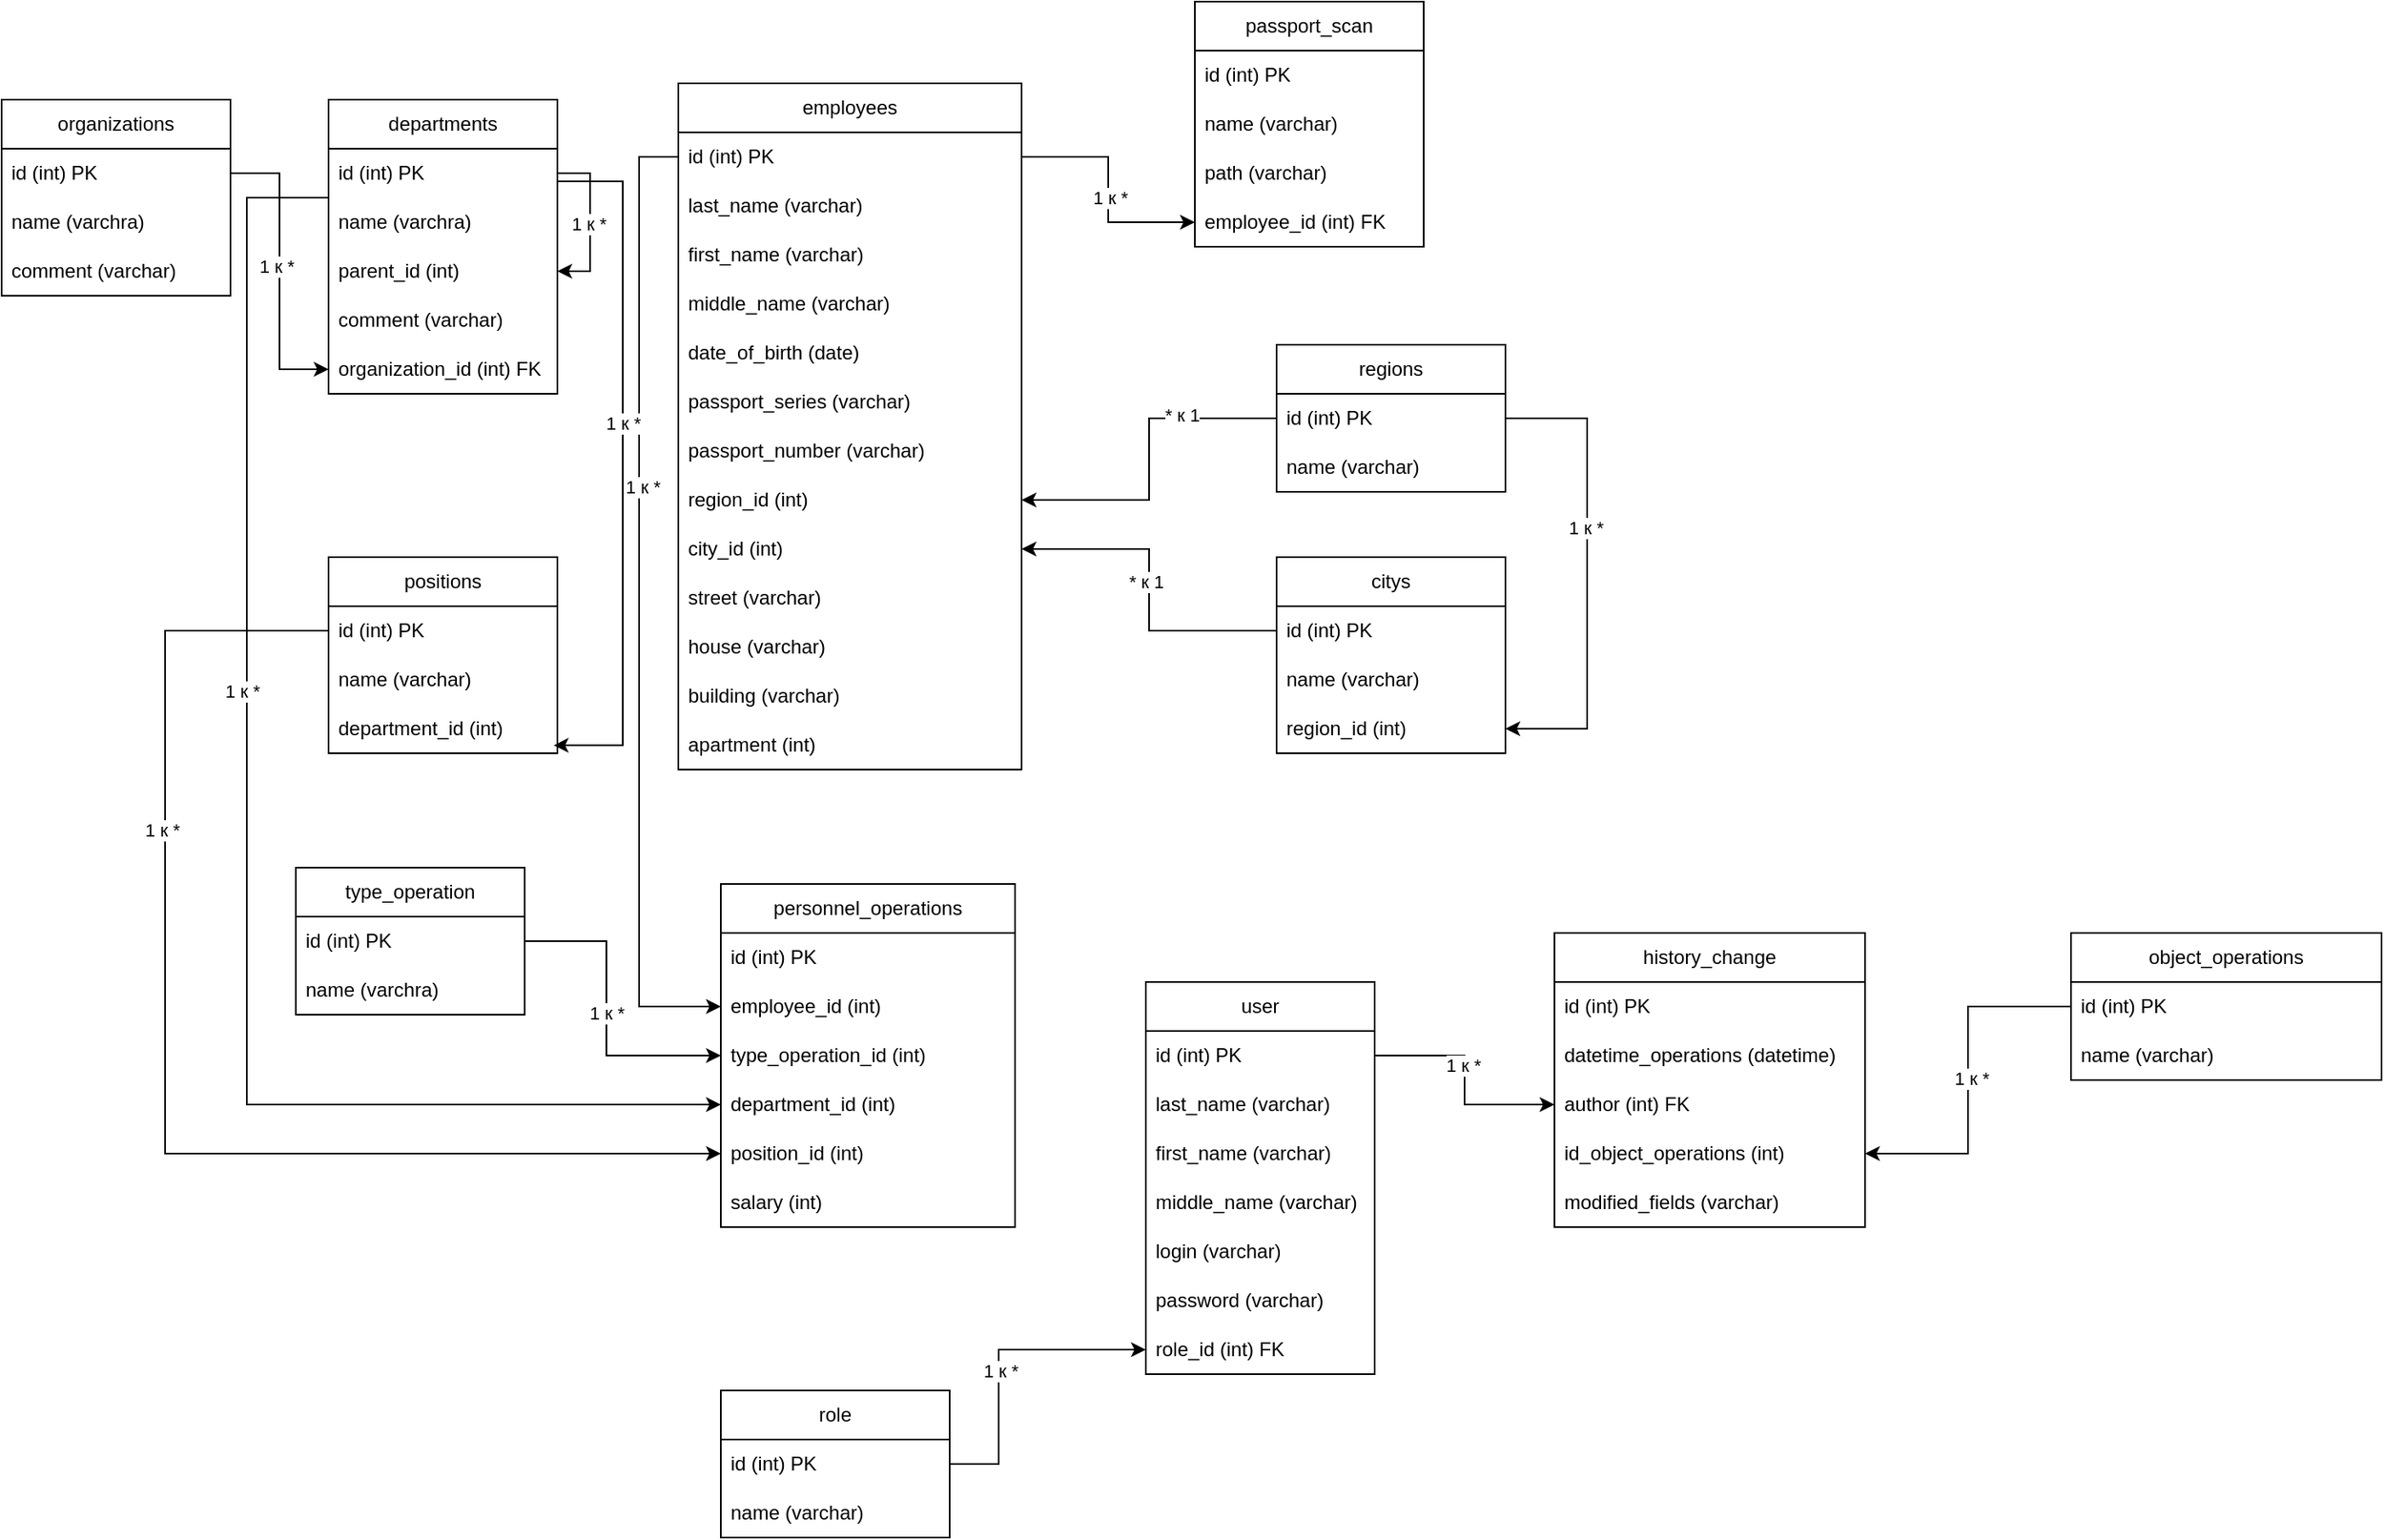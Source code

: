 <mxfile version="24.8.6">
  <diagram name="Страница — 1" id="ylpDd4naF3cbNMDQ540x">
    <mxGraphModel dx="1105" dy="549" grid="1" gridSize="10" guides="1" tooltips="1" connect="1" arrows="1" fold="1" page="1" pageScale="1" pageWidth="827" pageHeight="1169" math="0" shadow="0">
      <root>
        <mxCell id="0" />
        <mxCell id="1" parent="0" />
        <mxCell id="ieOzqEumAUP5oQInE8V0-1" value="organizations" style="swimlane;fontStyle=0;childLayout=stackLayout;horizontal=1;startSize=30;horizontalStack=0;resizeParent=1;resizeParentMax=0;resizeLast=0;collapsible=1;marginBottom=0;whiteSpace=wrap;html=1;" vertex="1" parent="1">
          <mxGeometry y="170" width="140" height="120" as="geometry" />
        </mxCell>
        <mxCell id="ieOzqEumAUP5oQInE8V0-2" value="id (int) PK" style="text;strokeColor=none;fillColor=none;align=left;verticalAlign=middle;spacingLeft=4;spacingRight=4;overflow=hidden;points=[[0,0.5],[1,0.5]];portConstraint=eastwest;rotatable=0;whiteSpace=wrap;html=1;" vertex="1" parent="ieOzqEumAUP5oQInE8V0-1">
          <mxGeometry y="30" width="140" height="30" as="geometry" />
        </mxCell>
        <mxCell id="ieOzqEumAUP5oQInE8V0-3" value="name (varchra)" style="text;strokeColor=none;fillColor=none;align=left;verticalAlign=middle;spacingLeft=4;spacingRight=4;overflow=hidden;points=[[0,0.5],[1,0.5]];portConstraint=eastwest;rotatable=0;whiteSpace=wrap;html=1;" vertex="1" parent="ieOzqEumAUP5oQInE8V0-1">
          <mxGeometry y="60" width="140" height="30" as="geometry" />
        </mxCell>
        <mxCell id="ieOzqEumAUP5oQInE8V0-4" value="comment (varchar)" style="text;strokeColor=none;fillColor=none;align=left;verticalAlign=middle;spacingLeft=4;spacingRight=4;overflow=hidden;points=[[0,0.5],[1,0.5]];portConstraint=eastwest;rotatable=0;whiteSpace=wrap;html=1;" vertex="1" parent="ieOzqEumAUP5oQInE8V0-1">
          <mxGeometry y="90" width="140" height="30" as="geometry" />
        </mxCell>
        <mxCell id="ieOzqEumAUP5oQInE8V0-5" value="departments" style="swimlane;fontStyle=0;childLayout=stackLayout;horizontal=1;startSize=30;horizontalStack=0;resizeParent=1;resizeParentMax=0;resizeLast=0;collapsible=1;marginBottom=0;whiteSpace=wrap;html=1;" vertex="1" parent="1">
          <mxGeometry x="200" y="170" width="140" height="180" as="geometry" />
        </mxCell>
        <mxCell id="ieOzqEumAUP5oQInE8V0-6" style="edgeStyle=orthogonalEdgeStyle;rounded=0;orthogonalLoop=1;jettySize=auto;html=1;entryX=1;entryY=0.5;entryDx=0;entryDy=0;" edge="1" parent="ieOzqEumAUP5oQInE8V0-5" source="ieOzqEumAUP5oQInE8V0-8" target="ieOzqEumAUP5oQInE8V0-10">
          <mxGeometry relative="1" as="geometry">
            <Array as="points">
              <mxPoint x="160" y="45" />
              <mxPoint x="160" y="105" />
            </Array>
          </mxGeometry>
        </mxCell>
        <mxCell id="ieOzqEumAUP5oQInE8V0-7" value="1 к *" style="edgeLabel;html=1;align=center;verticalAlign=middle;resizable=0;points=[];" vertex="1" connectable="0" parent="ieOzqEumAUP5oQInE8V0-6">
          <mxGeometry x="0.02" y="-1" relative="1" as="geometry">
            <mxPoint as="offset" />
          </mxGeometry>
        </mxCell>
        <mxCell id="ieOzqEumAUP5oQInE8V0-8" value="id (int) PK" style="text;strokeColor=none;fillColor=none;align=left;verticalAlign=middle;spacingLeft=4;spacingRight=4;overflow=hidden;points=[[0,0.5],[1,0.5]];portConstraint=eastwest;rotatable=0;whiteSpace=wrap;html=1;" vertex="1" parent="ieOzqEumAUP5oQInE8V0-5">
          <mxGeometry y="30" width="140" height="30" as="geometry" />
        </mxCell>
        <mxCell id="ieOzqEumAUP5oQInE8V0-9" value="name&amp;nbsp;(varchra)" style="text;strokeColor=none;fillColor=none;align=left;verticalAlign=middle;spacingLeft=4;spacingRight=4;overflow=hidden;points=[[0,0.5],[1,0.5]];portConstraint=eastwest;rotatable=0;whiteSpace=wrap;html=1;" vertex="1" parent="ieOzqEumAUP5oQInE8V0-5">
          <mxGeometry y="60" width="140" height="30" as="geometry" />
        </mxCell>
        <mxCell id="ieOzqEumAUP5oQInE8V0-10" value="parent_id (int)" style="text;strokeColor=none;fillColor=none;align=left;verticalAlign=middle;spacingLeft=4;spacingRight=4;overflow=hidden;points=[[0,0.5],[1,0.5]];portConstraint=eastwest;rotatable=0;whiteSpace=wrap;html=1;" vertex="1" parent="ieOzqEumAUP5oQInE8V0-5">
          <mxGeometry y="90" width="140" height="30" as="geometry" />
        </mxCell>
        <mxCell id="ieOzqEumAUP5oQInE8V0-11" value="comment (varchar)" style="text;strokeColor=none;fillColor=none;align=left;verticalAlign=middle;spacingLeft=4;spacingRight=4;overflow=hidden;points=[[0,0.5],[1,0.5]];portConstraint=eastwest;rotatable=0;whiteSpace=wrap;html=1;" vertex="1" parent="ieOzqEumAUP5oQInE8V0-5">
          <mxGeometry y="120" width="140" height="30" as="geometry" />
        </mxCell>
        <mxCell id="ieOzqEumAUP5oQInE8V0-12" value="&lt;div style=&quot;text-align: left;&quot;&gt;&lt;span style=&quot;text-align: center; background-color: initial;&quot;&gt;organization_id&lt;/span&gt;&lt;span style=&quot;text-align: center; background-color: initial;&quot;&gt;&amp;nbsp;(int) FK&lt;/span&gt;&lt;/div&gt;" style="text;strokeColor=none;fillColor=none;align=left;verticalAlign=middle;spacingLeft=4;spacingRight=4;overflow=hidden;points=[[0,0.5],[1,0.5]];portConstraint=eastwest;rotatable=0;whiteSpace=wrap;html=1;" vertex="1" parent="ieOzqEumAUP5oQInE8V0-5">
          <mxGeometry y="150" width="140" height="30" as="geometry" />
        </mxCell>
        <mxCell id="ieOzqEumAUP5oQInE8V0-13" style="edgeStyle=orthogonalEdgeStyle;rounded=0;orthogonalLoop=1;jettySize=auto;html=1;" edge="1" parent="1" source="ieOzqEumAUP5oQInE8V0-2" target="ieOzqEumAUP5oQInE8V0-12">
          <mxGeometry relative="1" as="geometry" />
        </mxCell>
        <mxCell id="ieOzqEumAUP5oQInE8V0-14" value="1 к *" style="edgeLabel;html=1;align=center;verticalAlign=middle;resizable=0;points=[];" vertex="1" connectable="0" parent="ieOzqEumAUP5oQInE8V0-13">
          <mxGeometry x="-0.032" y="-2" relative="1" as="geometry">
            <mxPoint as="offset" />
          </mxGeometry>
        </mxCell>
        <mxCell id="ieOzqEumAUP5oQInE8V0-15" value="employees" style="swimlane;fontStyle=0;childLayout=stackLayout;horizontal=1;startSize=30;horizontalStack=0;resizeParent=1;resizeParentMax=0;resizeLast=0;collapsible=1;marginBottom=0;whiteSpace=wrap;html=1;" vertex="1" parent="1">
          <mxGeometry x="414" y="160" width="210" height="420" as="geometry" />
        </mxCell>
        <mxCell id="ieOzqEumAUP5oQInE8V0-16" value="id (int) PK" style="text;strokeColor=none;fillColor=none;align=left;verticalAlign=middle;spacingLeft=4;spacingRight=4;overflow=hidden;points=[[0,0.5],[1,0.5]];portConstraint=eastwest;rotatable=0;whiteSpace=wrap;html=1;" vertex="1" parent="ieOzqEumAUP5oQInE8V0-15">
          <mxGeometry y="30" width="210" height="30" as="geometry" />
        </mxCell>
        <mxCell id="ieOzqEumAUP5oQInE8V0-17" value="last_name (varchar)" style="text;strokeColor=none;fillColor=none;align=left;verticalAlign=middle;spacingLeft=4;spacingRight=4;overflow=hidden;points=[[0,0.5],[1,0.5]];portConstraint=eastwest;rotatable=0;whiteSpace=wrap;html=1;" vertex="1" parent="ieOzqEumAUP5oQInE8V0-15">
          <mxGeometry y="60" width="210" height="30" as="geometry" />
        </mxCell>
        <mxCell id="ieOzqEumAUP5oQInE8V0-18" value="first_name (varchar)" style="text;strokeColor=none;fillColor=none;align=left;verticalAlign=middle;spacingLeft=4;spacingRight=4;overflow=hidden;points=[[0,0.5],[1,0.5]];portConstraint=eastwest;rotatable=0;whiteSpace=wrap;html=1;" vertex="1" parent="ieOzqEumAUP5oQInE8V0-15">
          <mxGeometry y="90" width="210" height="30" as="geometry" />
        </mxCell>
        <mxCell id="ieOzqEumAUP5oQInE8V0-19" value="middle_name (varchar)" style="text;strokeColor=none;fillColor=none;align=left;verticalAlign=middle;spacingLeft=4;spacingRight=4;overflow=hidden;points=[[0,0.5],[1,0.5]];portConstraint=eastwest;rotatable=0;whiteSpace=wrap;html=1;" vertex="1" parent="ieOzqEumAUP5oQInE8V0-15">
          <mxGeometry y="120" width="210" height="30" as="geometry" />
        </mxCell>
        <mxCell id="ieOzqEumAUP5oQInE8V0-20" value="date_of_birth (date)" style="text;strokeColor=none;fillColor=none;align=left;verticalAlign=middle;spacingLeft=4;spacingRight=4;overflow=hidden;points=[[0,0.5],[1,0.5]];portConstraint=eastwest;rotatable=0;whiteSpace=wrap;html=1;" vertex="1" parent="ieOzqEumAUP5oQInE8V0-15">
          <mxGeometry y="150" width="210" height="30" as="geometry" />
        </mxCell>
        <mxCell id="ieOzqEumAUP5oQInE8V0-21" value="passport_series (varchar)" style="text;strokeColor=none;fillColor=none;align=left;verticalAlign=middle;spacingLeft=4;spacingRight=4;overflow=hidden;points=[[0,0.5],[1,0.5]];portConstraint=eastwest;rotatable=0;whiteSpace=wrap;html=1;" vertex="1" parent="ieOzqEumAUP5oQInE8V0-15">
          <mxGeometry y="180" width="210" height="30" as="geometry" />
        </mxCell>
        <mxCell id="ieOzqEumAUP5oQInE8V0-88" value="passport_number (varchar)" style="text;strokeColor=none;fillColor=none;align=left;verticalAlign=middle;spacingLeft=4;spacingRight=4;overflow=hidden;points=[[0,0.5],[1,0.5]];portConstraint=eastwest;rotatable=0;whiteSpace=wrap;html=1;" vertex="1" parent="ieOzqEumAUP5oQInE8V0-15">
          <mxGeometry y="210" width="210" height="30" as="geometry" />
        </mxCell>
        <mxCell id="ieOzqEumAUP5oQInE8V0-22" value="region_id (int)" style="text;strokeColor=none;fillColor=none;align=left;verticalAlign=middle;spacingLeft=4;spacingRight=4;overflow=hidden;points=[[0,0.5],[1,0.5]];portConstraint=eastwest;rotatable=0;whiteSpace=wrap;html=1;" vertex="1" parent="ieOzqEumAUP5oQInE8V0-15">
          <mxGeometry y="240" width="210" height="30" as="geometry" />
        </mxCell>
        <mxCell id="ieOzqEumAUP5oQInE8V0-23" value="city_id (int)" style="text;strokeColor=none;fillColor=none;align=left;verticalAlign=middle;spacingLeft=4;spacingRight=4;overflow=hidden;points=[[0,0.5],[1,0.5]];portConstraint=eastwest;rotatable=0;whiteSpace=wrap;html=1;" vertex="1" parent="ieOzqEumAUP5oQInE8V0-15">
          <mxGeometry y="270" width="210" height="30" as="geometry" />
        </mxCell>
        <mxCell id="ieOzqEumAUP5oQInE8V0-24" value="street (varchar)" style="text;strokeColor=none;fillColor=none;align=left;verticalAlign=middle;spacingLeft=4;spacingRight=4;overflow=hidden;points=[[0,0.5],[1,0.5]];portConstraint=eastwest;rotatable=0;whiteSpace=wrap;html=1;" vertex="1" parent="ieOzqEumAUP5oQInE8V0-15">
          <mxGeometry y="300" width="210" height="30" as="geometry" />
        </mxCell>
        <mxCell id="ieOzqEumAUP5oQInE8V0-25" value="house (varchar)" style="text;strokeColor=none;fillColor=none;align=left;verticalAlign=middle;spacingLeft=4;spacingRight=4;overflow=hidden;points=[[0,0.5],[1,0.5]];portConstraint=eastwest;rotatable=0;whiteSpace=wrap;html=1;" vertex="1" parent="ieOzqEumAUP5oQInE8V0-15">
          <mxGeometry y="330" width="210" height="30" as="geometry" />
        </mxCell>
        <mxCell id="ieOzqEumAUP5oQInE8V0-26" value="building (varchar)" style="text;strokeColor=none;fillColor=none;align=left;verticalAlign=middle;spacingLeft=4;spacingRight=4;overflow=hidden;points=[[0,0.5],[1,0.5]];portConstraint=eastwest;rotatable=0;whiteSpace=wrap;html=1;" vertex="1" parent="ieOzqEumAUP5oQInE8V0-15">
          <mxGeometry y="360" width="210" height="30" as="geometry" />
        </mxCell>
        <mxCell id="ieOzqEumAUP5oQInE8V0-27" value="apartment (int)" style="text;strokeColor=none;fillColor=none;align=left;verticalAlign=middle;spacingLeft=4;spacingRight=4;overflow=hidden;points=[[0,0.5],[1,0.5]];portConstraint=eastwest;rotatable=0;whiteSpace=wrap;html=1;" vertex="1" parent="ieOzqEumAUP5oQInE8V0-15">
          <mxGeometry y="390" width="210" height="30" as="geometry" />
        </mxCell>
        <mxCell id="ieOzqEumAUP5oQInE8V0-28" value="positions" style="swimlane;fontStyle=0;childLayout=stackLayout;horizontal=1;startSize=30;horizontalStack=0;resizeParent=1;resizeParentMax=0;resizeLast=0;collapsible=1;marginBottom=0;whiteSpace=wrap;html=1;" vertex="1" parent="1">
          <mxGeometry x="200" y="450" width="140" height="120" as="geometry" />
        </mxCell>
        <mxCell id="ieOzqEumAUP5oQInE8V0-29" value="id (int) PK" style="text;strokeColor=none;fillColor=none;align=left;verticalAlign=middle;spacingLeft=4;spacingRight=4;overflow=hidden;points=[[0,0.5],[1,0.5]];portConstraint=eastwest;rotatable=0;whiteSpace=wrap;html=1;" vertex="1" parent="ieOzqEumAUP5oQInE8V0-28">
          <mxGeometry y="30" width="140" height="30" as="geometry" />
        </mxCell>
        <mxCell id="ieOzqEumAUP5oQInE8V0-30" value="name (varchar)" style="text;strokeColor=none;fillColor=none;align=left;verticalAlign=middle;spacingLeft=4;spacingRight=4;overflow=hidden;points=[[0,0.5],[1,0.5]];portConstraint=eastwest;rotatable=0;whiteSpace=wrap;html=1;" vertex="1" parent="ieOzqEumAUP5oQInE8V0-28">
          <mxGeometry y="60" width="140" height="30" as="geometry" />
        </mxCell>
        <mxCell id="ieOzqEumAUP5oQInE8V0-31" value="&lt;div style=&quot;text-align: left;&quot;&gt;&lt;span style=&quot;text-align: center; background-color: initial;&quot;&gt;department_id&lt;/span&gt;&lt;span style=&quot;text-align: center; background-color: initial;&quot;&gt;&amp;nbsp;(int)&lt;/span&gt;&lt;/div&gt;" style="text;strokeColor=none;fillColor=none;align=left;verticalAlign=middle;spacingLeft=4;spacingRight=4;overflow=hidden;points=[[0,0.5],[1,0.5]];portConstraint=eastwest;rotatable=0;whiteSpace=wrap;html=1;" vertex="1" parent="ieOzqEumAUP5oQInE8V0-28">
          <mxGeometry y="90" width="140" height="30" as="geometry" />
        </mxCell>
        <mxCell id="ieOzqEumAUP5oQInE8V0-36" style="edgeStyle=orthogonalEdgeStyle;rounded=0;orthogonalLoop=1;jettySize=auto;html=1;" edge="1" parent="1" source="ieOzqEumAUP5oQInE8V0-38" target="ieOzqEumAUP5oQInE8V0-22">
          <mxGeometry relative="1" as="geometry" />
        </mxCell>
        <mxCell id="ieOzqEumAUP5oQInE8V0-37" value="* к 1" style="edgeLabel;html=1;align=center;verticalAlign=middle;resizable=0;points=[];" vertex="1" connectable="0" parent="ieOzqEumAUP5oQInE8V0-36">
          <mxGeometry x="-0.432" y="-2" relative="1" as="geometry">
            <mxPoint as="offset" />
          </mxGeometry>
        </mxCell>
        <mxCell id="ieOzqEumAUP5oQInE8V0-38" value="regions" style="swimlane;fontStyle=0;childLayout=stackLayout;horizontal=1;startSize=30;horizontalStack=0;resizeParent=1;resizeParentMax=0;resizeLast=0;collapsible=1;marginBottom=0;whiteSpace=wrap;html=1;" vertex="1" parent="1">
          <mxGeometry x="780" y="320" width="140" height="90" as="geometry" />
        </mxCell>
        <mxCell id="ieOzqEumAUP5oQInE8V0-39" value="id (int) PK" style="text;strokeColor=none;fillColor=none;align=left;verticalAlign=middle;spacingLeft=4;spacingRight=4;overflow=hidden;points=[[0,0.5],[1,0.5]];portConstraint=eastwest;rotatable=0;whiteSpace=wrap;html=1;" vertex="1" parent="ieOzqEumAUP5oQInE8V0-38">
          <mxGeometry y="30" width="140" height="30" as="geometry" />
        </mxCell>
        <mxCell id="ieOzqEumAUP5oQInE8V0-40" value="name (varchar)" style="text;strokeColor=none;fillColor=none;align=left;verticalAlign=middle;spacingLeft=4;spacingRight=4;overflow=hidden;points=[[0,0.5],[1,0.5]];portConstraint=eastwest;rotatable=0;whiteSpace=wrap;html=1;" vertex="1" parent="ieOzqEumAUP5oQInE8V0-38">
          <mxGeometry y="60" width="140" height="30" as="geometry" />
        </mxCell>
        <mxCell id="ieOzqEumAUP5oQInE8V0-41" value="passport_scan" style="swimlane;fontStyle=0;childLayout=stackLayout;horizontal=1;startSize=30;horizontalStack=0;resizeParent=1;resizeParentMax=0;resizeLast=0;collapsible=1;marginBottom=0;whiteSpace=wrap;html=1;" vertex="1" parent="1">
          <mxGeometry x="730" y="110" width="140" height="150" as="geometry" />
        </mxCell>
        <mxCell id="ieOzqEumAUP5oQInE8V0-42" value="id (int) PK" style="text;strokeColor=none;fillColor=none;align=left;verticalAlign=middle;spacingLeft=4;spacingRight=4;overflow=hidden;points=[[0,0.5],[1,0.5]];portConstraint=eastwest;rotatable=0;whiteSpace=wrap;html=1;" vertex="1" parent="ieOzqEumAUP5oQInE8V0-41">
          <mxGeometry y="30" width="140" height="30" as="geometry" />
        </mxCell>
        <mxCell id="ieOzqEumAUP5oQInE8V0-43" value="name (varchar)" style="text;strokeColor=none;fillColor=none;align=left;verticalAlign=middle;spacingLeft=4;spacingRight=4;overflow=hidden;points=[[0,0.5],[1,0.5]];portConstraint=eastwest;rotatable=0;whiteSpace=wrap;html=1;" vertex="1" parent="ieOzqEumAUP5oQInE8V0-41">
          <mxGeometry y="60" width="140" height="30" as="geometry" />
        </mxCell>
        <mxCell id="ieOzqEumAUP5oQInE8V0-44" value="path (varchar&lt;span style=&quot;background-color: initial;&quot;&gt;)&lt;/span&gt;" style="text;strokeColor=none;fillColor=none;align=left;verticalAlign=middle;spacingLeft=4;spacingRight=4;overflow=hidden;points=[[0,0.5],[1,0.5]];portConstraint=eastwest;rotatable=0;whiteSpace=wrap;html=1;" vertex="1" parent="ieOzqEumAUP5oQInE8V0-41">
          <mxGeometry y="90" width="140" height="30" as="geometry" />
        </mxCell>
        <mxCell id="ieOzqEumAUP5oQInE8V0-89" value="employee_id (int) FK" style="text;strokeColor=none;fillColor=none;align=left;verticalAlign=middle;spacingLeft=4;spacingRight=4;overflow=hidden;points=[[0,0.5],[1,0.5]];portConstraint=eastwest;rotatable=0;whiteSpace=wrap;html=1;" vertex="1" parent="ieOzqEumAUP5oQInE8V0-41">
          <mxGeometry y="120" width="140" height="30" as="geometry" />
        </mxCell>
        <mxCell id="ieOzqEumAUP5oQInE8V0-45" value="personnel_operations" style="swimlane;fontStyle=0;childLayout=stackLayout;horizontal=1;startSize=30;horizontalStack=0;resizeParent=1;resizeParentMax=0;resizeLast=0;collapsible=1;marginBottom=0;whiteSpace=wrap;html=1;" vertex="1" parent="1">
          <mxGeometry x="440" y="650" width="180" height="210" as="geometry" />
        </mxCell>
        <mxCell id="ieOzqEumAUP5oQInE8V0-46" value="id (int) PK" style="text;strokeColor=none;fillColor=none;align=left;verticalAlign=middle;spacingLeft=4;spacingRight=4;overflow=hidden;points=[[0,0.5],[1,0.5]];portConstraint=eastwest;rotatable=0;whiteSpace=wrap;html=1;" vertex="1" parent="ieOzqEumAUP5oQInE8V0-45">
          <mxGeometry y="30" width="180" height="30" as="geometry" />
        </mxCell>
        <mxCell id="ieOzqEumAUP5oQInE8V0-47" value="employee_id (int)" style="text;strokeColor=none;fillColor=none;align=left;verticalAlign=middle;spacingLeft=4;spacingRight=4;overflow=hidden;points=[[0,0.5],[1,0.5]];portConstraint=eastwest;rotatable=0;whiteSpace=wrap;html=1;" vertex="1" parent="ieOzqEumAUP5oQInE8V0-45">
          <mxGeometry y="60" width="180" height="30" as="geometry" />
        </mxCell>
        <mxCell id="ieOzqEumAUP5oQInE8V0-48" value="&lt;div style=&quot;text-align: left;&quot;&gt;&lt;span style=&quot;text-align: center; background-color: initial;&quot;&gt;type_operation_id&lt;/span&gt;&lt;span style=&quot;text-align: center; background-color: initial;&quot;&gt;&amp;nbsp;(int)&lt;/span&gt;&lt;/div&gt;" style="text;strokeColor=none;fillColor=none;align=left;verticalAlign=middle;spacingLeft=4;spacingRight=4;overflow=hidden;points=[[0,0.5],[1,0.5]];portConstraint=eastwest;rotatable=0;whiteSpace=wrap;html=1;" vertex="1" parent="ieOzqEumAUP5oQInE8V0-45">
          <mxGeometry y="90" width="180" height="30" as="geometry" />
        </mxCell>
        <mxCell id="ieOzqEumAUP5oQInE8V0-49" value="&lt;div style=&quot;text-align: left;&quot;&gt;&lt;span style=&quot;text-align: center; background-color: initial;&quot;&gt;department_id&lt;/span&gt;&lt;span style=&quot;text-align: center; background-color: initial;&quot;&gt;&amp;nbsp;(int)&lt;/span&gt;&lt;/div&gt;" style="text;strokeColor=none;fillColor=none;align=left;verticalAlign=middle;spacingLeft=4;spacingRight=4;overflow=hidden;points=[[0,0.5],[1,0.5]];portConstraint=eastwest;rotatable=0;whiteSpace=wrap;html=1;" vertex="1" parent="ieOzqEumAUP5oQInE8V0-45">
          <mxGeometry y="120" width="180" height="30" as="geometry" />
        </mxCell>
        <mxCell id="ieOzqEumAUP5oQInE8V0-50" value="&lt;div style=&quot;text-align: left;&quot;&gt;&lt;span style=&quot;text-align: center; background-color: initial;&quot;&gt;position_id&amp;nbsp;&lt;/span&gt;&lt;span style=&quot;text-align: center; background-color: initial;&quot;&gt;(int)&lt;/span&gt;&lt;/div&gt;" style="text;strokeColor=none;fillColor=none;align=left;verticalAlign=middle;spacingLeft=4;spacingRight=4;overflow=hidden;points=[[0,0.5],[1,0.5]];portConstraint=eastwest;rotatable=0;whiteSpace=wrap;html=1;" vertex="1" parent="ieOzqEumAUP5oQInE8V0-45">
          <mxGeometry y="150" width="180" height="30" as="geometry" />
        </mxCell>
        <mxCell id="ieOzqEumAUP5oQInE8V0-51" value="salary (int)" style="text;strokeColor=none;fillColor=none;align=left;verticalAlign=middle;spacingLeft=4;spacingRight=4;overflow=hidden;points=[[0,0.5],[1,0.5]];portConstraint=eastwest;rotatable=0;whiteSpace=wrap;html=1;" vertex="1" parent="ieOzqEumAUP5oQInE8V0-45">
          <mxGeometry y="180" width="180" height="30" as="geometry" />
        </mxCell>
        <mxCell id="ieOzqEumAUP5oQInE8V0-52" value="type_operation" style="swimlane;fontStyle=0;childLayout=stackLayout;horizontal=1;startSize=30;horizontalStack=0;resizeParent=1;resizeParentMax=0;resizeLast=0;collapsible=1;marginBottom=0;whiteSpace=wrap;html=1;" vertex="1" parent="1">
          <mxGeometry x="180" y="640" width="140" height="90" as="geometry" />
        </mxCell>
        <mxCell id="ieOzqEumAUP5oQInE8V0-53" value="id (int) PK" style="text;strokeColor=none;fillColor=none;align=left;verticalAlign=middle;spacingLeft=4;spacingRight=4;overflow=hidden;points=[[0,0.5],[1,0.5]];portConstraint=eastwest;rotatable=0;whiteSpace=wrap;html=1;" vertex="1" parent="ieOzqEumAUP5oQInE8V0-52">
          <mxGeometry y="30" width="140" height="30" as="geometry" />
        </mxCell>
        <mxCell id="ieOzqEumAUP5oQInE8V0-54" value="name (varchra)" style="text;strokeColor=none;fillColor=none;align=left;verticalAlign=middle;spacingLeft=4;spacingRight=4;overflow=hidden;points=[[0,0.5],[1,0.5]];portConstraint=eastwest;rotatable=0;whiteSpace=wrap;html=1;" vertex="1" parent="ieOzqEumAUP5oQInE8V0-52">
          <mxGeometry y="60" width="140" height="30" as="geometry" />
        </mxCell>
        <mxCell id="ieOzqEumAUP5oQInE8V0-55" style="edgeStyle=orthogonalEdgeStyle;rounded=0;orthogonalLoop=1;jettySize=auto;html=1;" edge="1" parent="1" source="ieOzqEumAUP5oQInE8V0-16" target="ieOzqEumAUP5oQInE8V0-47">
          <mxGeometry relative="1" as="geometry">
            <Array as="points">
              <mxPoint x="390" y="205" />
              <mxPoint x="390" y="725" />
            </Array>
          </mxGeometry>
        </mxCell>
        <mxCell id="ieOzqEumAUP5oQInE8V0-56" value="1 к *" style="edgeLabel;html=1;align=center;verticalAlign=middle;resizable=0;points=[];" vertex="1" connectable="0" parent="ieOzqEumAUP5oQInE8V0-55">
          <mxGeometry x="-0.239" y="2" relative="1" as="geometry">
            <mxPoint as="offset" />
          </mxGeometry>
        </mxCell>
        <mxCell id="ieOzqEumAUP5oQInE8V0-57" value="history_change" style="swimlane;fontStyle=0;childLayout=stackLayout;horizontal=1;startSize=30;horizontalStack=0;resizeParent=1;resizeParentMax=0;resizeLast=0;collapsible=1;marginBottom=0;whiteSpace=wrap;html=1;" vertex="1" parent="1">
          <mxGeometry x="950" y="680" width="190" height="180" as="geometry" />
        </mxCell>
        <mxCell id="ieOzqEumAUP5oQInE8V0-58" value="id (int) PK" style="text;strokeColor=none;fillColor=none;align=left;verticalAlign=middle;spacingLeft=4;spacingRight=4;overflow=hidden;points=[[0,0.5],[1,0.5]];portConstraint=eastwest;rotatable=0;whiteSpace=wrap;html=1;" vertex="1" parent="ieOzqEumAUP5oQInE8V0-57">
          <mxGeometry y="30" width="190" height="30" as="geometry" />
        </mxCell>
        <mxCell id="ieOzqEumAUP5oQInE8V0-59" value="datetime_operations (datetime)" style="text;strokeColor=none;fillColor=none;align=left;verticalAlign=middle;spacingLeft=4;spacingRight=4;overflow=hidden;points=[[0,0.5],[1,0.5]];portConstraint=eastwest;rotatable=0;whiteSpace=wrap;html=1;" vertex="1" parent="ieOzqEumAUP5oQInE8V0-57">
          <mxGeometry y="60" width="190" height="30" as="geometry" />
        </mxCell>
        <mxCell id="ieOzqEumAUP5oQInE8V0-60" value="author (int) FK" style="text;strokeColor=none;fillColor=none;align=left;verticalAlign=middle;spacingLeft=4;spacingRight=4;overflow=hidden;points=[[0,0.5],[1,0.5]];portConstraint=eastwest;rotatable=0;whiteSpace=wrap;html=1;" vertex="1" parent="ieOzqEumAUP5oQInE8V0-57">
          <mxGeometry y="90" width="190" height="30" as="geometry" />
        </mxCell>
        <mxCell id="ieOzqEumAUP5oQInE8V0-61" value="id_object_operations (int)" style="text;strokeColor=none;fillColor=none;align=left;verticalAlign=middle;spacingLeft=4;spacingRight=4;overflow=hidden;points=[[0,0.5],[1,0.5]];portConstraint=eastwest;rotatable=0;whiteSpace=wrap;html=1;" vertex="1" parent="ieOzqEumAUP5oQInE8V0-57">
          <mxGeometry y="120" width="190" height="30" as="geometry" />
        </mxCell>
        <mxCell id="ieOzqEumAUP5oQInE8V0-62" value="modified_fields (varchar)" style="text;strokeColor=none;fillColor=none;align=left;verticalAlign=middle;spacingLeft=4;spacingRight=4;overflow=hidden;points=[[0,0.5],[1,0.5]];portConstraint=eastwest;rotatable=0;whiteSpace=wrap;html=1;" vertex="1" parent="ieOzqEumAUP5oQInE8V0-57">
          <mxGeometry y="150" width="190" height="30" as="geometry" />
        </mxCell>
        <mxCell id="ieOzqEumAUP5oQInE8V0-67" style="edgeStyle=orthogonalEdgeStyle;rounded=0;orthogonalLoop=1;jettySize=auto;html=1;entryX=0.984;entryY=0.838;entryDx=0;entryDy=0;entryPerimeter=0;" edge="1" parent="1" source="ieOzqEumAUP5oQInE8V0-8" target="ieOzqEumAUP5oQInE8V0-31">
          <mxGeometry relative="1" as="geometry">
            <Array as="points">
              <mxPoint x="380" y="220" />
              <mxPoint x="380" y="565" />
            </Array>
          </mxGeometry>
        </mxCell>
        <mxCell id="ieOzqEumAUP5oQInE8V0-68" value="1 к *" style="edgeLabel;html=1;align=center;verticalAlign=middle;resizable=0;points=[];" vertex="1" connectable="0" parent="ieOzqEumAUP5oQInE8V0-67">
          <mxGeometry x="-0.12" relative="1" as="geometry">
            <mxPoint as="offset" />
          </mxGeometry>
        </mxCell>
        <mxCell id="ieOzqEumAUP5oQInE8V0-69" value="citys" style="swimlane;fontStyle=0;childLayout=stackLayout;horizontal=1;startSize=30;horizontalStack=0;resizeParent=1;resizeParentMax=0;resizeLast=0;collapsible=1;marginBottom=0;whiteSpace=wrap;html=1;" vertex="1" parent="1">
          <mxGeometry x="780" y="450" width="140" height="120" as="geometry" />
        </mxCell>
        <mxCell id="ieOzqEumAUP5oQInE8V0-70" value="id (int) PK" style="text;strokeColor=none;fillColor=none;align=left;verticalAlign=middle;spacingLeft=4;spacingRight=4;overflow=hidden;points=[[0,0.5],[1,0.5]];portConstraint=eastwest;rotatable=0;whiteSpace=wrap;html=1;" vertex="1" parent="ieOzqEumAUP5oQInE8V0-69">
          <mxGeometry y="30" width="140" height="30" as="geometry" />
        </mxCell>
        <mxCell id="ieOzqEumAUP5oQInE8V0-71" value="name (varchar)" style="text;strokeColor=none;fillColor=none;align=left;verticalAlign=middle;spacingLeft=4;spacingRight=4;overflow=hidden;points=[[0,0.5],[1,0.5]];portConstraint=eastwest;rotatable=0;whiteSpace=wrap;html=1;" vertex="1" parent="ieOzqEumAUP5oQInE8V0-69">
          <mxGeometry y="60" width="140" height="30" as="geometry" />
        </mxCell>
        <mxCell id="ieOzqEumAUP5oQInE8V0-72" value="region_id (int)" style="text;strokeColor=none;fillColor=none;align=left;verticalAlign=middle;spacingLeft=4;spacingRight=4;overflow=hidden;points=[[0,0.5],[1,0.5]];portConstraint=eastwest;rotatable=0;whiteSpace=wrap;html=1;" vertex="1" parent="ieOzqEumAUP5oQInE8V0-69">
          <mxGeometry y="90" width="140" height="30" as="geometry" />
        </mxCell>
        <mxCell id="ieOzqEumAUP5oQInE8V0-73" style="edgeStyle=orthogonalEdgeStyle;rounded=0;orthogonalLoop=1;jettySize=auto;html=1;" edge="1" parent="1" source="ieOzqEumAUP5oQInE8V0-39" target="ieOzqEumAUP5oQInE8V0-72">
          <mxGeometry relative="1" as="geometry">
            <Array as="points">
              <mxPoint x="970" y="365" />
              <mxPoint x="970" y="555" />
            </Array>
          </mxGeometry>
        </mxCell>
        <mxCell id="ieOzqEumAUP5oQInE8V0-74" value="1 к *" style="edgeLabel;html=1;align=center;verticalAlign=middle;resizable=0;points=[];" vertex="1" connectable="0" parent="ieOzqEumAUP5oQInE8V0-73">
          <mxGeometry x="-0.194" y="-1" relative="1" as="geometry">
            <mxPoint as="offset" />
          </mxGeometry>
        </mxCell>
        <mxCell id="ieOzqEumAUP5oQInE8V0-75" style="edgeStyle=orthogonalEdgeStyle;rounded=0;orthogonalLoop=1;jettySize=auto;html=1;" edge="1" parent="1" source="ieOzqEumAUP5oQInE8V0-70" target="ieOzqEumAUP5oQInE8V0-23">
          <mxGeometry relative="1" as="geometry" />
        </mxCell>
        <mxCell id="ieOzqEumAUP5oQInE8V0-76" value="* к 1" style="edgeLabel;html=1;align=center;verticalAlign=middle;resizable=0;points=[];" vertex="1" connectable="0" parent="ieOzqEumAUP5oQInE8V0-75">
          <mxGeometry x="0.051" y="2" relative="1" as="geometry">
            <mxPoint as="offset" />
          </mxGeometry>
        </mxCell>
        <mxCell id="ieOzqEumAUP5oQInE8V0-77" style="edgeStyle=orthogonalEdgeStyle;rounded=0;orthogonalLoop=1;jettySize=auto;html=1;entryX=0;entryY=0.5;entryDx=0;entryDy=0;" edge="1" parent="1" source="ieOzqEumAUP5oQInE8V0-53" target="ieOzqEumAUP5oQInE8V0-48">
          <mxGeometry relative="1" as="geometry">
            <Array as="points">
              <mxPoint x="370" y="685" />
              <mxPoint x="370" y="755" />
            </Array>
          </mxGeometry>
        </mxCell>
        <mxCell id="ieOzqEumAUP5oQInE8V0-78" value="1 к *" style="edgeLabel;html=1;align=center;verticalAlign=middle;resizable=0;points=[];" vertex="1" connectable="0" parent="ieOzqEumAUP5oQInE8V0-77">
          <mxGeometry x="-0.017" relative="1" as="geometry">
            <mxPoint as="offset" />
          </mxGeometry>
        </mxCell>
        <mxCell id="ieOzqEumAUP5oQInE8V0-79" style="edgeStyle=orthogonalEdgeStyle;rounded=0;orthogonalLoop=1;jettySize=auto;html=1;" edge="1" parent="1" source="ieOzqEumAUP5oQInE8V0-8" target="ieOzqEumAUP5oQInE8V0-49">
          <mxGeometry relative="1" as="geometry">
            <Array as="points">
              <mxPoint x="150" y="230" />
              <mxPoint x="150" y="785" />
            </Array>
          </mxGeometry>
        </mxCell>
        <mxCell id="ieOzqEumAUP5oQInE8V0-80" value="1 к *" style="edgeLabel;html=1;align=center;verticalAlign=middle;resizable=0;points=[];" vertex="1" connectable="0" parent="ieOzqEumAUP5oQInE8V0-79">
          <mxGeometry x="-0.213" y="-3" relative="1" as="geometry">
            <mxPoint as="offset" />
          </mxGeometry>
        </mxCell>
        <mxCell id="ieOzqEumAUP5oQInE8V0-81" style="edgeStyle=orthogonalEdgeStyle;rounded=0;orthogonalLoop=1;jettySize=auto;html=1;" edge="1" parent="1" source="ieOzqEumAUP5oQInE8V0-29" target="ieOzqEumAUP5oQInE8V0-50">
          <mxGeometry relative="1" as="geometry">
            <Array as="points">
              <mxPoint x="100" y="495" />
              <mxPoint x="100" y="815" />
            </Array>
          </mxGeometry>
        </mxCell>
        <mxCell id="ieOzqEumAUP5oQInE8V0-82" value="1 к *" style="edgeLabel;html=1;align=center;verticalAlign=middle;resizable=0;points=[];" vertex="1" connectable="0" parent="ieOzqEumAUP5oQInE8V0-81">
          <mxGeometry x="-0.417" y="-2" relative="1" as="geometry">
            <mxPoint as="offset" />
          </mxGeometry>
        </mxCell>
        <mxCell id="ieOzqEumAUP5oQInE8V0-83" value="&lt;div style=&quot;text-align: left;&quot;&gt;&lt;span style=&quot;background-color: initial;&quot;&gt;object_operations&lt;/span&gt;&lt;/div&gt;" style="swimlane;fontStyle=0;childLayout=stackLayout;horizontal=1;startSize=30;horizontalStack=0;resizeParent=1;resizeParentMax=0;resizeLast=0;collapsible=1;marginBottom=0;whiteSpace=wrap;html=1;" vertex="1" parent="1">
          <mxGeometry x="1266" y="680" width="190" height="90" as="geometry" />
        </mxCell>
        <mxCell id="ieOzqEumAUP5oQInE8V0-84" value="id (int) PK" style="text;strokeColor=none;fillColor=none;align=left;verticalAlign=middle;spacingLeft=4;spacingRight=4;overflow=hidden;points=[[0,0.5],[1,0.5]];portConstraint=eastwest;rotatable=0;whiteSpace=wrap;html=1;" vertex="1" parent="ieOzqEumAUP5oQInE8V0-83">
          <mxGeometry y="30" width="190" height="30" as="geometry" />
        </mxCell>
        <mxCell id="ieOzqEumAUP5oQInE8V0-85" value="name (varchar)" style="text;strokeColor=none;fillColor=none;align=left;verticalAlign=middle;spacingLeft=4;spacingRight=4;overflow=hidden;points=[[0,0.5],[1,0.5]];portConstraint=eastwest;rotatable=0;whiteSpace=wrap;html=1;" vertex="1" parent="ieOzqEumAUP5oQInE8V0-83">
          <mxGeometry y="60" width="190" height="30" as="geometry" />
        </mxCell>
        <mxCell id="ieOzqEumAUP5oQInE8V0-86" style="edgeStyle=orthogonalEdgeStyle;rounded=0;orthogonalLoop=1;jettySize=auto;html=1;" edge="1" parent="1" source="ieOzqEumAUP5oQInE8V0-84" target="ieOzqEumAUP5oQInE8V0-61">
          <mxGeometry relative="1" as="geometry" />
        </mxCell>
        <mxCell id="ieOzqEumAUP5oQInE8V0-87" value="1 к *" style="edgeLabel;html=1;align=center;verticalAlign=middle;resizable=0;points=[];" vertex="1" connectable="0" parent="ieOzqEumAUP5oQInE8V0-86">
          <mxGeometry x="0.002" y="2" relative="1" as="geometry">
            <mxPoint y="-1" as="offset" />
          </mxGeometry>
        </mxCell>
        <mxCell id="ieOzqEumAUP5oQInE8V0-90" style="edgeStyle=orthogonalEdgeStyle;rounded=0;orthogonalLoop=1;jettySize=auto;html=1;entryX=0;entryY=0.5;entryDx=0;entryDy=0;" edge="1" parent="1" source="ieOzqEumAUP5oQInE8V0-16" target="ieOzqEumAUP5oQInE8V0-89">
          <mxGeometry relative="1" as="geometry" />
        </mxCell>
        <mxCell id="ieOzqEumAUP5oQInE8V0-91" value="1 к *" style="edgeLabel;html=1;align=center;verticalAlign=middle;resizable=0;points=[];" vertex="1" connectable="0" parent="ieOzqEumAUP5oQInE8V0-90">
          <mxGeometry x="0.069" y="1" relative="1" as="geometry">
            <mxPoint as="offset" />
          </mxGeometry>
        </mxCell>
        <mxCell id="ieOzqEumAUP5oQInE8V0-92" value="user" style="swimlane;fontStyle=0;childLayout=stackLayout;horizontal=1;startSize=30;horizontalStack=0;resizeParent=1;resizeParentMax=0;resizeLast=0;collapsible=1;marginBottom=0;whiteSpace=wrap;html=1;" vertex="1" parent="1">
          <mxGeometry x="700" y="710" width="140" height="240" as="geometry" />
        </mxCell>
        <mxCell id="ieOzqEumAUP5oQInE8V0-93" value="id (int) PK" style="text;strokeColor=none;fillColor=none;align=left;verticalAlign=middle;spacingLeft=4;spacingRight=4;overflow=hidden;points=[[0,0.5],[1,0.5]];portConstraint=eastwest;rotatable=0;whiteSpace=wrap;html=1;" vertex="1" parent="ieOzqEumAUP5oQInE8V0-92">
          <mxGeometry y="30" width="140" height="30" as="geometry" />
        </mxCell>
        <mxCell id="ieOzqEumAUP5oQInE8V0-96" value="last_name (varchar)" style="text;strokeColor=none;fillColor=none;align=left;verticalAlign=middle;spacingLeft=4;spacingRight=4;overflow=hidden;points=[[0,0.5],[1,0.5]];portConstraint=eastwest;rotatable=0;whiteSpace=wrap;html=1;" vertex="1" parent="ieOzqEumAUP5oQInE8V0-92">
          <mxGeometry y="60" width="140" height="30" as="geometry" />
        </mxCell>
        <mxCell id="ieOzqEumAUP5oQInE8V0-97" value="first_name (varchar)" style="text;strokeColor=none;fillColor=none;align=left;verticalAlign=middle;spacingLeft=4;spacingRight=4;overflow=hidden;points=[[0,0.5],[1,0.5]];portConstraint=eastwest;rotatable=0;whiteSpace=wrap;html=1;" vertex="1" parent="ieOzqEumAUP5oQInE8V0-92">
          <mxGeometry y="90" width="140" height="30" as="geometry" />
        </mxCell>
        <mxCell id="ieOzqEumAUP5oQInE8V0-98" value="middle_name (varchar)" style="text;strokeColor=none;fillColor=none;align=left;verticalAlign=middle;spacingLeft=4;spacingRight=4;overflow=hidden;points=[[0,0.5],[1,0.5]];portConstraint=eastwest;rotatable=0;whiteSpace=wrap;html=1;" vertex="1" parent="ieOzqEumAUP5oQInE8V0-92">
          <mxGeometry y="120" width="140" height="30" as="geometry" />
        </mxCell>
        <mxCell id="ieOzqEumAUP5oQInE8V0-95" value="login (varchar)" style="text;strokeColor=none;fillColor=none;align=left;verticalAlign=middle;spacingLeft=4;spacingRight=4;overflow=hidden;points=[[0,0.5],[1,0.5]];portConstraint=eastwest;rotatable=0;whiteSpace=wrap;html=1;" vertex="1" parent="ieOzqEumAUP5oQInE8V0-92">
          <mxGeometry y="150" width="140" height="30" as="geometry" />
        </mxCell>
        <mxCell id="ieOzqEumAUP5oQInE8V0-99" value="password&lt;span style=&quot;background-color: initial;&quot;&gt;&amp;nbsp;(varchar)&lt;/span&gt;" style="text;strokeColor=none;fillColor=none;align=left;verticalAlign=middle;spacingLeft=4;spacingRight=4;overflow=hidden;points=[[0,0.5],[1,0.5]];portConstraint=eastwest;rotatable=0;whiteSpace=wrap;html=1;" vertex="1" parent="ieOzqEumAUP5oQInE8V0-92">
          <mxGeometry y="180" width="140" height="30" as="geometry" />
        </mxCell>
        <mxCell id="ieOzqEumAUP5oQInE8V0-104" value="role_id (int) FK" style="text;strokeColor=none;fillColor=none;align=left;verticalAlign=middle;spacingLeft=4;spacingRight=4;overflow=hidden;points=[[0,0.5],[1,0.5]];portConstraint=eastwest;rotatable=0;whiteSpace=wrap;html=1;" vertex="1" parent="ieOzqEumAUP5oQInE8V0-92">
          <mxGeometry y="210" width="140" height="30" as="geometry" />
        </mxCell>
        <mxCell id="ieOzqEumAUP5oQInE8V0-105" style="edgeStyle=orthogonalEdgeStyle;rounded=0;orthogonalLoop=1;jettySize=auto;html=1;entryX=0;entryY=0.5;entryDx=0;entryDy=0;" edge="1" parent="1" source="ieOzqEumAUP5oQInE8V0-100" target="ieOzqEumAUP5oQInE8V0-104">
          <mxGeometry relative="1" as="geometry">
            <Array as="points">
              <mxPoint x="610" y="1005" />
              <mxPoint x="610" y="935" />
            </Array>
          </mxGeometry>
        </mxCell>
        <mxCell id="ieOzqEumAUP5oQInE8V0-106" value="1 к *" style="edgeLabel;html=1;align=center;verticalAlign=middle;resizable=0;points=[];" vertex="1" connectable="0" parent="ieOzqEumAUP5oQInE8V0-105">
          <mxGeometry x="-0.086" y="-1" relative="1" as="geometry">
            <mxPoint as="offset" />
          </mxGeometry>
        </mxCell>
        <mxCell id="ieOzqEumAUP5oQInE8V0-100" value="role" style="swimlane;fontStyle=0;childLayout=stackLayout;horizontal=1;startSize=30;horizontalStack=0;resizeParent=1;resizeParentMax=0;resizeLast=0;collapsible=1;marginBottom=0;whiteSpace=wrap;html=1;" vertex="1" parent="1">
          <mxGeometry x="440" y="960" width="140" height="90" as="geometry" />
        </mxCell>
        <mxCell id="ieOzqEumAUP5oQInE8V0-101" value="id (int) PK" style="text;strokeColor=none;fillColor=none;align=left;verticalAlign=middle;spacingLeft=4;spacingRight=4;overflow=hidden;points=[[0,0.5],[1,0.5]];portConstraint=eastwest;rotatable=0;whiteSpace=wrap;html=1;" vertex="1" parent="ieOzqEumAUP5oQInE8V0-100">
          <mxGeometry y="30" width="140" height="30" as="geometry" />
        </mxCell>
        <mxCell id="ieOzqEumAUP5oQInE8V0-102" value="name (varchar)" style="text;strokeColor=none;fillColor=none;align=left;verticalAlign=middle;spacingLeft=4;spacingRight=4;overflow=hidden;points=[[0,0.5],[1,0.5]];portConstraint=eastwest;rotatable=0;whiteSpace=wrap;html=1;" vertex="1" parent="ieOzqEumAUP5oQInE8V0-100">
          <mxGeometry y="60" width="140" height="30" as="geometry" />
        </mxCell>
        <mxCell id="ieOzqEumAUP5oQInE8V0-107" style="edgeStyle=orthogonalEdgeStyle;rounded=0;orthogonalLoop=1;jettySize=auto;html=1;entryX=0;entryY=0.5;entryDx=0;entryDy=0;" edge="1" parent="1" source="ieOzqEumAUP5oQInE8V0-93" target="ieOzqEumAUP5oQInE8V0-60">
          <mxGeometry relative="1" as="geometry" />
        </mxCell>
        <mxCell id="ieOzqEumAUP5oQInE8V0-108" value="1 к *" style="edgeLabel;html=1;align=center;verticalAlign=middle;resizable=0;points=[];" vertex="1" connectable="0" parent="ieOzqEumAUP5oQInE8V0-107">
          <mxGeometry x="-0.136" y="-1" relative="1" as="geometry">
            <mxPoint as="offset" />
          </mxGeometry>
        </mxCell>
      </root>
    </mxGraphModel>
  </diagram>
</mxfile>
